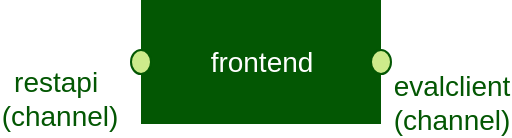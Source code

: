 <mxfile version="14.6.13" type="device"><diagram id="MQ0euR9UfSY_rMfaEaZ5" name="Página-1"><mxGraphModel dx="1102" dy="1001" grid="1" gridSize="10" guides="1" tooltips="1" connect="1" arrows="1" fold="1" page="1" pageScale="1" pageWidth="1169" pageHeight="827" math="0" shadow="0"><root><mxCell id="0"/><mxCell id="1" parent="0"/><mxCell id="m1I0FSoJJwckv8HuoxaX-36" value="" style="group" parent="1" vertex="1" connectable="0"><mxGeometry x="469.5" y="240" width="130" height="62" as="geometry"/></mxCell><mxCell id="m1I0FSoJJwckv8HuoxaX-37" value="&lt;font style=&quot;font-size: 14px&quot;&gt;frontend&lt;br&gt;&lt;/font&gt;" style="rounded=0;whiteSpace=wrap;html=1;fillColor=#035703;strokeColor=none;fontColor=#FFFFFF;" parent="m1I0FSoJJwckv8HuoxaX-36" vertex="1"><mxGeometry x="5" width="120" height="62" as="geometry"/></mxCell><mxCell id="m1I0FSoJJwckv8HuoxaX-38" value="" style="ellipse;whiteSpace=wrap;html=1;aspect=fixed;fontColor=#FFFFFF;strokeColor=#035703;fillColor=#CDEB8B;" parent="m1I0FSoJJwckv8HuoxaX-36" vertex="1"><mxGeometry y="25" width="10" height="12" as="geometry"/></mxCell><mxCell id="CVhFSLJ4JHK0CXiv1-sc-11" value="" style="ellipse;whiteSpace=wrap;html=1;aspect=fixed;fontColor=#FFFFFF;strokeColor=#035703;fillColor=#CDEB8B;" parent="m1I0FSoJJwckv8HuoxaX-36" vertex="1"><mxGeometry x="120" y="25" width="10" height="12" as="geometry"/></mxCell><mxCell id="m1I0FSoJJwckv8HuoxaX-45" value="&lt;font style=&quot;font-size: 14px&quot;&gt;restapi&amp;nbsp;&lt;br&gt;(channel)&lt;br&gt;&lt;/font&gt;" style="text;html=1;strokeColor=none;fillColor=none;align=center;verticalAlign=middle;whiteSpace=wrap;rounded=0;fontSize=14;fontColor=#035703;" parent="1" vertex="1"><mxGeometry x="405.5" y="278" width="56" height="22" as="geometry"/></mxCell><mxCell id="CVhFSLJ4JHK0CXiv1-sc-12" value="&lt;font style=&quot;font-size: 14px&quot;&gt;evalclient&lt;br&gt;(channel)&lt;br&gt;&lt;/font&gt;" style="text;html=1;strokeColor=none;fillColor=none;align=center;verticalAlign=middle;whiteSpace=wrap;rounded=0;fontSize=14;fontColor=#035703;" parent="1" vertex="1"><mxGeometry x="602" y="280" width="56" height="22" as="geometry"/></mxCell></root></mxGraphModel></diagram></mxfile>